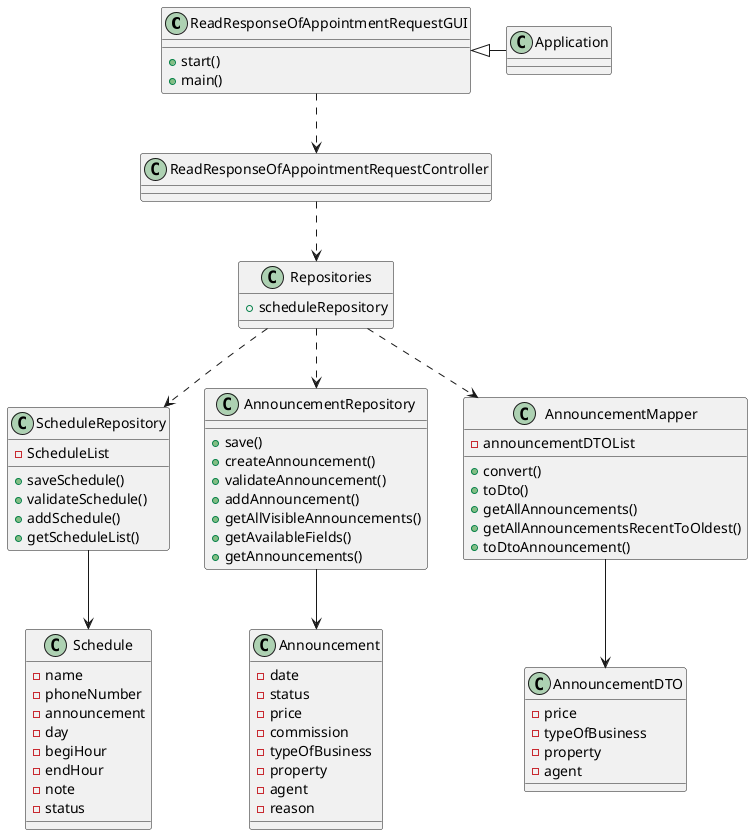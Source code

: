 @startuml


class ReadResponseOfAppointmentRequestGUI {

    + start()
    + main()
}

class ReadResponseOfAppointmentRequestController {

}



class Schedule {

    - name
    - phoneNumber
    - announcement
    - day
    - begiHour
    - endHour
    - note
    - status
}

class Repositories {

    + scheduleRepository
}

class ScheduleRepository {

    - ScheduleList
    + saveSchedule()
    + validateSchedule()
    + addSchedule()
    + getScheduleList()
}

class AnnouncementRepository {

    + save()
    + createAnnouncement()
    + validateAnnouncement()
    + addAnnouncement()
    + getAllVisibleAnnouncements()
    + getAvailableFields()
    + getAnnouncements()
}

class AnnouncementDTO {

    - price
    - typeOfBusiness
    - property
    - agent
}

class AnnouncementMapper {

    - announcementDTOList
    + convert()
    + toDto()
    + getAllAnnouncements()
    + getAllAnnouncementsRecentToOldest()
    + toDtoAnnouncement()
}

class Announcement {

    -  date
    -  status
    -  price
    -  commission
    -  typeOfBusiness
    -  property
    -  agent
    -  reason
}


ReadResponseOfAppointmentRequestGUI ..> ReadResponseOfAppointmentRequestController
ReadResponseOfAppointmentRequestController ..> Repositories
Repositories ..> AnnouncementRepository
AnnouncementRepository --> Announcement
Repositories ..> AnnouncementMapper
Repositories ..> ScheduleRepository
AnnouncementMapper --> AnnouncementDTO
ScheduleRepository --> Schedule
Application -left-|> ReadResponseOfAppointmentRequestGUI


@enduml